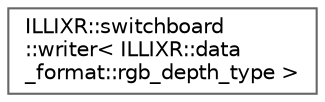 digraph "Graphical Class Hierarchy"
{
 // LATEX_PDF_SIZE
  bgcolor="transparent";
  edge [fontname=Helvetica,fontsize=10,labelfontname=Helvetica,labelfontsize=10];
  node [fontname=Helvetica,fontsize=10,shape=box,height=0.2,width=0.4];
  rankdir="LR";
  Node0 [id="Node000000",label="ILLIXR::switchboard\l::writer\< ILLIXR::data\l_format::rgb_depth_type \>",height=0.2,width=0.4,color="grey40", fillcolor="white", style="filled",URL="$classILLIXR_1_1switchboard_1_1writer.html",tooltip=" "];
}
